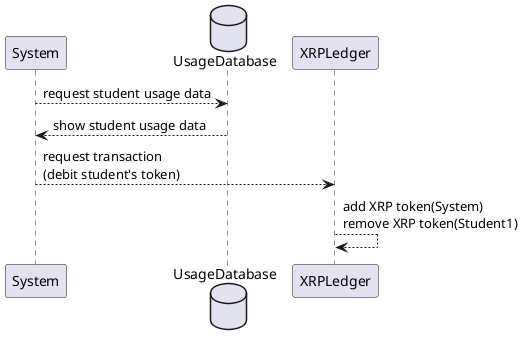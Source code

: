 @startuml sequence
participant System   as sys
database UsageDatabase as db1
participant XRPLedger as xl

sys --> db1 : request student usage data
db1 --> sys : show student usage data
sys --> xl : request transaction\n(debit student's token)
xl --> xl : add XRP token(System)\nremove XRP token(Student1)
@enduml